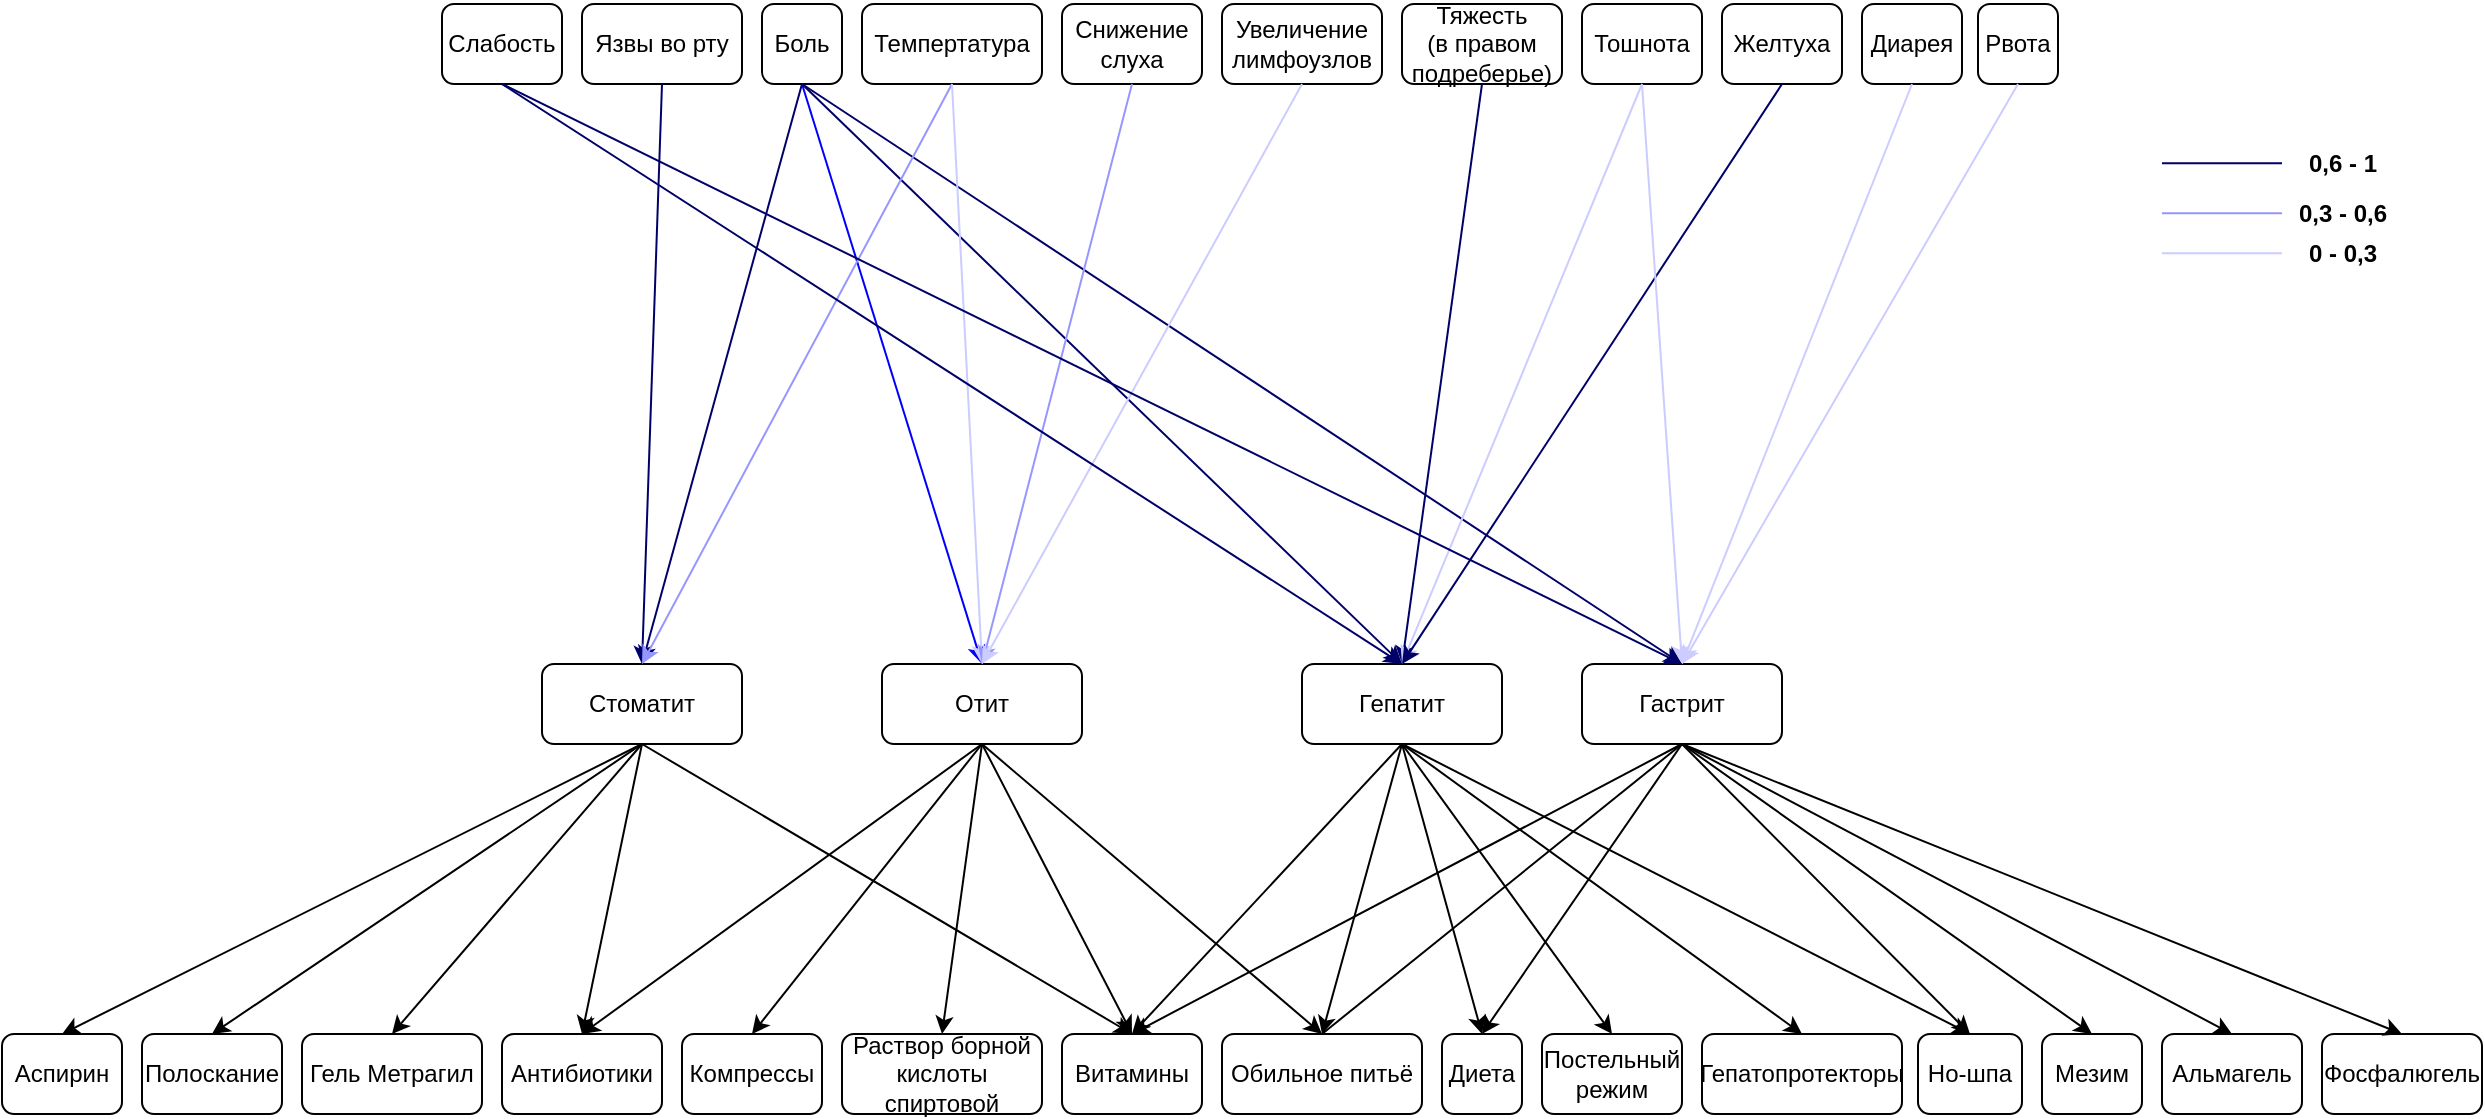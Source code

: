 <mxfile version="20.3.0" type="device"><diagram id="b4h5kUgRZ-CNw8NeNYwp" name="Страница 1"><mxGraphModel dx="1730" dy="564" grid="1" gridSize="10" guides="1" tooltips="1" connect="1" arrows="1" fold="1" page="1" pageScale="1" pageWidth="827" pageHeight="1169" math="0" shadow="0"><root><mxCell id="0"/><mxCell id="1" parent="0"/><mxCell id="UDjj2OOWv_yFhX5vxSLS-1" value="Стоматит" style="rounded=1;whiteSpace=wrap;html=1;" parent="1" vertex="1"><mxGeometry x="60" y="380" width="100" height="40" as="geometry"/></mxCell><mxCell id="UDjj2OOWv_yFhX5vxSLS-2" value="Язвы во рту" style="rounded=1;whiteSpace=wrap;html=1;" parent="1" vertex="1"><mxGeometry x="80" y="50" width="80" height="40" as="geometry"/></mxCell><mxCell id="UDjj2OOWv_yFhX5vxSLS-3" value="Боль" style="rounded=1;whiteSpace=wrap;html=1;" parent="1" vertex="1"><mxGeometry x="170" y="50" width="40" height="40" as="geometry"/></mxCell><mxCell id="UDjj2OOWv_yFhX5vxSLS-4" value="Темпертатура" style="rounded=1;whiteSpace=wrap;html=1;" parent="1" vertex="1"><mxGeometry x="220" y="50" width="90" height="40" as="geometry"/></mxCell><mxCell id="UDjj2OOWv_yFhX5vxSLS-5" value="Отит" style="rounded=1;whiteSpace=wrap;html=1;" parent="1" vertex="1"><mxGeometry x="230" y="380" width="100" height="40" as="geometry"/></mxCell><mxCell id="UDjj2OOWv_yFhX5vxSLS-6" value="Снижение слуха" style="rounded=1;whiteSpace=wrap;html=1;" parent="1" vertex="1"><mxGeometry x="320" y="50" width="70" height="40" as="geometry"/></mxCell><mxCell id="UDjj2OOWv_yFhX5vxSLS-7" value="Увеличение лимфоузлов" style="rounded=1;whiteSpace=wrap;html=1;" parent="1" vertex="1"><mxGeometry x="400" y="50" width="80" height="40" as="geometry"/></mxCell><mxCell id="UDjj2OOWv_yFhX5vxSLS-8" value="Гепатит" style="rounded=1;whiteSpace=wrap;html=1;" parent="1" vertex="1"><mxGeometry x="440" y="380" width="100" height="40" as="geometry"/></mxCell><mxCell id="UDjj2OOWv_yFhX5vxSLS-9" value="Тяжесть &lt;br&gt;(в правом подреберье)" style="rounded=1;whiteSpace=wrap;html=1;" parent="1" vertex="1"><mxGeometry x="490" y="50" width="80" height="40" as="geometry"/></mxCell><mxCell id="UDjj2OOWv_yFhX5vxSLS-10" value="Тошнота" style="rounded=1;whiteSpace=wrap;html=1;" parent="1" vertex="1"><mxGeometry x="580" y="50" width="60" height="40" as="geometry"/></mxCell><mxCell id="UDjj2OOWv_yFhX5vxSLS-11" value="Слабость" style="rounded=1;whiteSpace=wrap;html=1;" parent="1" vertex="1"><mxGeometry x="10" y="50" width="60" height="40" as="geometry"/></mxCell><mxCell id="UDjj2OOWv_yFhX5vxSLS-12" value="Желтуха" style="rounded=1;whiteSpace=wrap;html=1;" parent="1" vertex="1"><mxGeometry x="650" y="50" width="60" height="40" as="geometry"/></mxCell><mxCell id="UDjj2OOWv_yFhX5vxSLS-13" value="Рвота" style="rounded=1;whiteSpace=wrap;html=1;" parent="1" vertex="1"><mxGeometry x="778" y="50" width="40" height="40" as="geometry"/></mxCell><mxCell id="UDjj2OOWv_yFhX5vxSLS-14" value="Диарея" style="rounded=1;whiteSpace=wrap;html=1;" parent="1" vertex="1"><mxGeometry x="720" y="50" width="50" height="40" as="geometry"/></mxCell><mxCell id="UDjj2OOWv_yFhX5vxSLS-15" value="Гастрит" style="rounded=1;whiteSpace=wrap;html=1;" parent="1" vertex="1"><mxGeometry x="580" y="380" width="100" height="40" as="geometry"/></mxCell><mxCell id="UDjj2OOWv_yFhX5vxSLS-16" value="" style="endArrow=classic;html=1;rounded=0;exitX=0.5;exitY=1;exitDx=0;exitDy=0;entryX=0.5;entryY=0;entryDx=0;entryDy=0;strokeColor=#000069;" parent="1" source="UDjj2OOWv_yFhX5vxSLS-3" target="UDjj2OOWv_yFhX5vxSLS-1" edge="1"><mxGeometry width="50" height="50" relative="1" as="geometry"><mxPoint x="420" y="160" as="sourcePoint"/><mxPoint x="470" y="110" as="targetPoint"/></mxGeometry></mxCell><mxCell id="UDjj2OOWv_yFhX5vxSLS-17" value="" style="endArrow=classic;html=1;rounded=0;exitX=0.5;exitY=1;exitDx=0;exitDy=0;entryX=0.5;entryY=0;entryDx=0;entryDy=0;strokeColor=#0000FF;" parent="1" source="UDjj2OOWv_yFhX5vxSLS-3" target="UDjj2OOWv_yFhX5vxSLS-5" edge="1"><mxGeometry width="50" height="50" relative="1" as="geometry"><mxPoint x="420" y="160" as="sourcePoint"/><mxPoint x="470" y="110" as="targetPoint"/></mxGeometry></mxCell><mxCell id="UDjj2OOWv_yFhX5vxSLS-18" value="" style="endArrow=classic;html=1;rounded=0;exitX=0.5;exitY=1;exitDx=0;exitDy=0;entryX=0.5;entryY=0;entryDx=0;entryDy=0;strokeColor=#000069;" parent="1" source="UDjj2OOWv_yFhX5vxSLS-3" target="UDjj2OOWv_yFhX5vxSLS-8" edge="1"><mxGeometry width="50" height="50" relative="1" as="geometry"><mxPoint x="249" y="100" as="sourcePoint"/><mxPoint x="320" y="390" as="targetPoint"/></mxGeometry></mxCell><mxCell id="UDjj2OOWv_yFhX5vxSLS-19" value="" style="endArrow=classic;html=1;rounded=0;exitX=0.5;exitY=1;exitDx=0;exitDy=0;entryX=0.5;entryY=0;entryDx=0;entryDy=0;strokeColor=#000069;" parent="1" source="UDjj2OOWv_yFhX5vxSLS-3" target="UDjj2OOWv_yFhX5vxSLS-15" edge="1"><mxGeometry width="50" height="50" relative="1" as="geometry"><mxPoint x="259" y="110" as="sourcePoint"/><mxPoint x="330" y="400" as="targetPoint"/></mxGeometry></mxCell><mxCell id="UDjj2OOWv_yFhX5vxSLS-20" value="" style="endArrow=classic;html=1;rounded=0;exitX=0.5;exitY=1;exitDx=0;exitDy=0;entryX=0.5;entryY=0;entryDx=0;entryDy=0;strokeColor=#000069;" parent="1" source="UDjj2OOWv_yFhX5vxSLS-2" target="UDjj2OOWv_yFhX5vxSLS-1" edge="1"><mxGeometry width="50" height="50" relative="1" as="geometry"><mxPoint x="420" y="160" as="sourcePoint"/><mxPoint x="470" y="110" as="targetPoint"/></mxGeometry></mxCell><mxCell id="UDjj2OOWv_yFhX5vxSLS-21" value="" style="endArrow=classic;html=1;rounded=0;exitX=0.5;exitY=1;exitDx=0;exitDy=0;entryX=0.5;entryY=0;entryDx=0;entryDy=0;strokeColor=#9696FF;" parent="1" source="UDjj2OOWv_yFhX5vxSLS-4" target="UDjj2OOWv_yFhX5vxSLS-1" edge="1"><mxGeometry width="50" height="50" relative="1" as="geometry"><mxPoint x="420" y="160" as="sourcePoint"/><mxPoint x="470" y="110" as="targetPoint"/></mxGeometry></mxCell><mxCell id="UDjj2OOWv_yFhX5vxSLS-22" value="" style="endArrow=classic;html=1;rounded=0;exitX=0.5;exitY=1;exitDx=0;exitDy=0;entryX=0.5;entryY=0;entryDx=0;entryDy=0;strokeColor=#CCCCFF;" parent="1" source="UDjj2OOWv_yFhX5vxSLS-4" target="UDjj2OOWv_yFhX5vxSLS-5" edge="1"><mxGeometry width="50" height="50" relative="1" as="geometry"><mxPoint x="320" y="100" as="sourcePoint"/><mxPoint x="470" y="110" as="targetPoint"/></mxGeometry></mxCell><mxCell id="UDjj2OOWv_yFhX5vxSLS-23" value="" style="endArrow=classic;html=1;rounded=0;exitX=0.5;exitY=1;exitDx=0;exitDy=0;entryX=0.5;entryY=0;entryDx=0;entryDy=0;strokeColor=#9696FF;" parent="1" source="UDjj2OOWv_yFhX5vxSLS-6" target="UDjj2OOWv_yFhX5vxSLS-5" edge="1"><mxGeometry width="50" height="50" relative="1" as="geometry"><mxPoint x="420" y="160" as="sourcePoint"/><mxPoint x="470" y="110" as="targetPoint"/></mxGeometry></mxCell><mxCell id="UDjj2OOWv_yFhX5vxSLS-24" value="" style="endArrow=classic;html=1;rounded=0;exitX=0.5;exitY=1;exitDx=0;exitDy=0;entryX=0.5;entryY=0;entryDx=0;entryDy=0;strokeColor=#CCCCFF;" parent="1" source="UDjj2OOWv_yFhX5vxSLS-7" target="UDjj2OOWv_yFhX5vxSLS-5" edge="1"><mxGeometry width="50" height="50" relative="1" as="geometry"><mxPoint x="420" y="160" as="sourcePoint"/><mxPoint x="470" y="110" as="targetPoint"/></mxGeometry></mxCell><mxCell id="UDjj2OOWv_yFhX5vxSLS-25" value="" style="endArrow=classic;html=1;rounded=0;exitX=0.5;exitY=1;exitDx=0;exitDy=0;entryX=0.5;entryY=0;entryDx=0;entryDy=0;strokeColor=#000069;" parent="1" source="UDjj2OOWv_yFhX5vxSLS-9" target="UDjj2OOWv_yFhX5vxSLS-8" edge="1"><mxGeometry width="50" height="50" relative="1" as="geometry"><mxPoint x="420" y="160" as="sourcePoint"/><mxPoint x="470" y="110" as="targetPoint"/></mxGeometry></mxCell><mxCell id="UDjj2OOWv_yFhX5vxSLS-26" value="" style="endArrow=classic;html=1;rounded=0;exitX=0.5;exitY=1;exitDx=0;exitDy=0;entryX=0.5;entryY=0;entryDx=0;entryDy=0;strokeColor=#CCCCFF;" parent="1" source="UDjj2OOWv_yFhX5vxSLS-10" target="UDjj2OOWv_yFhX5vxSLS-8" edge="1"><mxGeometry width="50" height="50" relative="1" as="geometry"><mxPoint x="420" y="160" as="sourcePoint"/><mxPoint x="470" y="110" as="targetPoint"/></mxGeometry></mxCell><mxCell id="UDjj2OOWv_yFhX5vxSLS-27" value="" style="endArrow=classic;html=1;rounded=0;exitX=0.5;exitY=1;exitDx=0;exitDy=0;entryX=0.5;entryY=0;entryDx=0;entryDy=0;strokeColor=#000069;" parent="1" source="UDjj2OOWv_yFhX5vxSLS-11" target="UDjj2OOWv_yFhX5vxSLS-8" edge="1"><mxGeometry width="50" height="50" relative="1" as="geometry"><mxPoint x="250" y="160" as="sourcePoint"/><mxPoint x="470" y="110" as="targetPoint"/></mxGeometry></mxCell><mxCell id="UDjj2OOWv_yFhX5vxSLS-28" value="" style="endArrow=classic;html=1;rounded=0;exitX=0.5;exitY=1;exitDx=0;exitDy=0;entryX=0.5;entryY=0;entryDx=0;entryDy=0;strokeColor=#000069;" parent="1" source="UDjj2OOWv_yFhX5vxSLS-12" target="UDjj2OOWv_yFhX5vxSLS-8" edge="1"><mxGeometry width="50" height="50" relative="1" as="geometry"><mxPoint x="420" y="160" as="sourcePoint"/><mxPoint x="470" y="110" as="targetPoint"/></mxGeometry></mxCell><mxCell id="UDjj2OOWv_yFhX5vxSLS-29" value="" style="endArrow=classic;html=1;rounded=0;exitX=0.5;exitY=1;exitDx=0;exitDy=0;entryX=0.5;entryY=0;entryDx=0;entryDy=0;strokeColor=#CCCCFF;" parent="1" source="UDjj2OOWv_yFhX5vxSLS-10" target="UDjj2OOWv_yFhX5vxSLS-15" edge="1"><mxGeometry width="50" height="50" relative="1" as="geometry"><mxPoint x="420" y="160" as="sourcePoint"/><mxPoint x="470" y="110" as="targetPoint"/></mxGeometry></mxCell><mxCell id="UDjj2OOWv_yFhX5vxSLS-30" value="" style="endArrow=classic;html=1;rounded=0;exitX=0.5;exitY=1;exitDx=0;exitDy=0;entryX=0.5;entryY=0;entryDx=0;entryDy=0;strokeColor=#CCCCFF;" parent="1" source="UDjj2OOWv_yFhX5vxSLS-13" target="UDjj2OOWv_yFhX5vxSLS-15" edge="1"><mxGeometry width="50" height="50" relative="1" as="geometry"><mxPoint x="420" y="160" as="sourcePoint"/><mxPoint x="470" y="110" as="targetPoint"/></mxGeometry></mxCell><mxCell id="UDjj2OOWv_yFhX5vxSLS-31" value="" style="endArrow=classic;html=1;rounded=0;exitX=0.5;exitY=1;exitDx=0;exitDy=0;entryX=0.5;entryY=0;entryDx=0;entryDy=0;strokeColor=#CCCCFF;" parent="1" source="UDjj2OOWv_yFhX5vxSLS-14" target="UDjj2OOWv_yFhX5vxSLS-15" edge="1"><mxGeometry width="50" height="50" relative="1" as="geometry"><mxPoint x="420" y="160" as="sourcePoint"/><mxPoint x="470" y="110" as="targetPoint"/></mxGeometry></mxCell><mxCell id="UDjj2OOWv_yFhX5vxSLS-32" value="" style="endArrow=classic;html=1;rounded=0;exitX=0.5;exitY=1;exitDx=0;exitDy=0;entryX=0.5;entryY=0;entryDx=0;entryDy=0;strokeColor=#000069;" parent="1" source="UDjj2OOWv_yFhX5vxSLS-11" target="UDjj2OOWv_yFhX5vxSLS-15" edge="1"><mxGeometry width="50" height="50" relative="1" as="geometry"><mxPoint x="420" y="160" as="sourcePoint"/><mxPoint x="470" y="110" as="targetPoint"/></mxGeometry></mxCell><mxCell id="UDjj2OOWv_yFhX5vxSLS-33" value="Полоскание" style="rounded=1;whiteSpace=wrap;html=1;" parent="1" vertex="1"><mxGeometry x="-140" y="565" width="70" height="40" as="geometry"/></mxCell><mxCell id="UDjj2OOWv_yFhX5vxSLS-34" value="Антибиотики" style="rounded=1;whiteSpace=wrap;html=1;" parent="1" vertex="1"><mxGeometry x="40" y="565" width="80" height="40" as="geometry"/></mxCell><mxCell id="UDjj2OOWv_yFhX5vxSLS-36" value="Гель Метрагил" style="rounded=1;whiteSpace=wrap;html=1;" parent="1" vertex="1"><mxGeometry x="-60" y="565" width="90" height="40" as="geometry"/></mxCell><mxCell id="UDjj2OOWv_yFhX5vxSLS-37" value="Аспирин" style="rounded=1;whiteSpace=wrap;html=1;" parent="1" vertex="1"><mxGeometry x="-210" y="565" width="60" height="40" as="geometry"/></mxCell><mxCell id="UDjj2OOWv_yFhX5vxSLS-38" value="Витамины" style="rounded=1;whiteSpace=wrap;html=1;" parent="1" vertex="1"><mxGeometry x="320" y="565" width="70" height="40" as="geometry"/></mxCell><mxCell id="UDjj2OOWv_yFhX5vxSLS-39" value="Компрессы" style="rounded=1;whiteSpace=wrap;html=1;" parent="1" vertex="1"><mxGeometry x="130" y="565" width="70" height="40" as="geometry"/></mxCell><mxCell id="UDjj2OOWv_yFhX5vxSLS-40" value="Раствор борной кислоты спиртовой" style="rounded=1;whiteSpace=wrap;html=1;" parent="1" vertex="1"><mxGeometry x="210" y="565" width="100" height="40" as="geometry"/></mxCell><mxCell id="UDjj2OOWv_yFhX5vxSLS-42" value="Постельный режим" style="rounded=1;whiteSpace=wrap;html=1;" parent="1" vertex="1"><mxGeometry x="560" y="565" width="70" height="40" as="geometry"/></mxCell><mxCell id="UDjj2OOWv_yFhX5vxSLS-43" value="Диета" style="rounded=1;whiteSpace=wrap;html=1;" parent="1" vertex="1"><mxGeometry x="510" y="565" width="40" height="40" as="geometry"/></mxCell><mxCell id="UDjj2OOWv_yFhX5vxSLS-45" value="Гепатопротекторы" style="rounded=1;whiteSpace=wrap;html=1;" parent="1" vertex="1"><mxGeometry x="640" y="565" width="100" height="40" as="geometry"/></mxCell><mxCell id="UDjj2OOWv_yFhX5vxSLS-46" value="Но-шпа" style="rounded=1;whiteSpace=wrap;html=1;" parent="1" vertex="1"><mxGeometry x="748" y="565" width="52" height="40" as="geometry"/></mxCell><mxCell id="UDjj2OOWv_yFhX5vxSLS-47" value="Альмагель" style="rounded=1;whiteSpace=wrap;html=1;" parent="1" vertex="1"><mxGeometry x="870" y="565" width="70" height="40" as="geometry"/></mxCell><mxCell id="UDjj2OOWv_yFhX5vxSLS-48" value="Фосфалюгель" style="rounded=1;whiteSpace=wrap;html=1;" parent="1" vertex="1"><mxGeometry x="950" y="565" width="80" height="40" as="geometry"/></mxCell><mxCell id="UDjj2OOWv_yFhX5vxSLS-49" value="Мезим" style="rounded=1;whiteSpace=wrap;html=1;" parent="1" vertex="1"><mxGeometry x="810" y="565" width="50" height="40" as="geometry"/></mxCell><mxCell id="UDjj2OOWv_yFhX5vxSLS-51" value="" style="endArrow=classic;html=1;rounded=0;exitX=0.5;exitY=1;exitDx=0;exitDy=0;entryX=0.5;entryY=0;entryDx=0;entryDy=0;" parent="1" source="UDjj2OOWv_yFhX5vxSLS-1" target="UDjj2OOWv_yFhX5vxSLS-33" edge="1"><mxGeometry width="50" height="50" relative="1" as="geometry"><mxPoint x="360" y="640" as="sourcePoint"/><mxPoint x="410" y="590" as="targetPoint"/></mxGeometry></mxCell><mxCell id="UDjj2OOWv_yFhX5vxSLS-52" value="" style="endArrow=classic;html=1;rounded=0;exitX=0.5;exitY=1;exitDx=0;exitDy=0;entryX=0.5;entryY=0;entryDx=0;entryDy=0;" parent="1" source="UDjj2OOWv_yFhX5vxSLS-1" target="UDjj2OOWv_yFhX5vxSLS-36" edge="1"><mxGeometry width="50" height="50" relative="1" as="geometry"><mxPoint x="360" y="640" as="sourcePoint"/><mxPoint x="410" y="590" as="targetPoint"/></mxGeometry></mxCell><mxCell id="UDjj2OOWv_yFhX5vxSLS-53" value="" style="endArrow=classic;html=1;rounded=0;exitX=0.5;exitY=1;exitDx=0;exitDy=0;entryX=0.5;entryY=0;entryDx=0;entryDy=0;" parent="1" source="UDjj2OOWv_yFhX5vxSLS-1" target="UDjj2OOWv_yFhX5vxSLS-38" edge="1"><mxGeometry width="50" height="50" relative="1" as="geometry"><mxPoint x="360" y="640" as="sourcePoint"/><mxPoint x="410" y="590" as="targetPoint"/></mxGeometry></mxCell><mxCell id="UDjj2OOWv_yFhX5vxSLS-54" value="" style="endArrow=classic;html=1;rounded=0;exitX=0.5;exitY=1;exitDx=0;exitDy=0;entryX=0.5;entryY=0;entryDx=0;entryDy=0;" parent="1" source="UDjj2OOWv_yFhX5vxSLS-1" target="UDjj2OOWv_yFhX5vxSLS-34" edge="1"><mxGeometry width="50" height="50" relative="1" as="geometry"><mxPoint x="360" y="640" as="sourcePoint"/><mxPoint x="410" y="590" as="targetPoint"/></mxGeometry></mxCell><mxCell id="UDjj2OOWv_yFhX5vxSLS-55" value="" style="endArrow=classic;html=1;rounded=0;exitX=0.5;exitY=1;exitDx=0;exitDy=0;entryX=0.5;entryY=0;entryDx=0;entryDy=0;" parent="1" source="UDjj2OOWv_yFhX5vxSLS-5" target="UDjj2OOWv_yFhX5vxSLS-39" edge="1"><mxGeometry width="50" height="50" relative="1" as="geometry"><mxPoint x="360" y="640" as="sourcePoint"/><mxPoint x="410" y="590" as="targetPoint"/></mxGeometry></mxCell><mxCell id="UDjj2OOWv_yFhX5vxSLS-57" value="" style="endArrow=classic;html=1;rounded=0;exitX=0.5;exitY=1;exitDx=0;exitDy=0;entryX=0.5;entryY=0;entryDx=0;entryDy=0;" parent="1" source="UDjj2OOWv_yFhX5vxSLS-5" target="UDjj2OOWv_yFhX5vxSLS-40" edge="1"><mxGeometry width="50" height="50" relative="1" as="geometry"><mxPoint x="360" y="640" as="sourcePoint"/><mxPoint x="410" y="590" as="targetPoint"/></mxGeometry></mxCell><mxCell id="UDjj2OOWv_yFhX5vxSLS-58" value="" style="endArrow=classic;html=1;rounded=0;exitX=0.5;exitY=1;exitDx=0;exitDy=0;entryX=0.5;entryY=0;entryDx=0;entryDy=0;" parent="1" source="UDjj2OOWv_yFhX5vxSLS-5" target="UDjj2OOWv_yFhX5vxSLS-34" edge="1"><mxGeometry width="50" height="50" relative="1" as="geometry"><mxPoint x="360" y="640" as="sourcePoint"/><mxPoint x="410" y="590" as="targetPoint"/></mxGeometry></mxCell><mxCell id="UDjj2OOWv_yFhX5vxSLS-59" value="" style="endArrow=classic;html=1;rounded=0;exitX=0.5;exitY=1;exitDx=0;exitDy=0;entryX=0.5;entryY=0;entryDx=0;entryDy=0;" parent="1" source="UDjj2OOWv_yFhX5vxSLS-5" target="UDjj2OOWv_yFhX5vxSLS-38" edge="1"><mxGeometry width="50" height="50" relative="1" as="geometry"><mxPoint x="360" y="640" as="sourcePoint"/><mxPoint x="410" y="590" as="targetPoint"/></mxGeometry></mxCell><mxCell id="UDjj2OOWv_yFhX5vxSLS-60" value="" style="endArrow=classic;html=1;rounded=0;exitX=0.5;exitY=1;exitDx=0;exitDy=0;entryX=0.5;entryY=0;entryDx=0;entryDy=0;" parent="1" source="UDjj2OOWv_yFhX5vxSLS-5" target="UDjj2OOWv_yFhX5vxSLS-41" edge="1"><mxGeometry width="50" height="50" relative="1" as="geometry"><mxPoint x="360" y="640" as="sourcePoint"/><mxPoint x="410" y="590" as="targetPoint"/></mxGeometry></mxCell><mxCell id="UDjj2OOWv_yFhX5vxSLS-61" value="" style="endArrow=classic;html=1;rounded=0;exitX=0.5;exitY=1;exitDx=0;exitDy=0;entryX=0.5;entryY=0;entryDx=0;entryDy=0;" parent="1" source="UDjj2OOWv_yFhX5vxSLS-8" target="UDjj2OOWv_yFhX5vxSLS-42" edge="1"><mxGeometry width="50" height="50" relative="1" as="geometry"><mxPoint x="360" y="640" as="sourcePoint"/><mxPoint x="410" y="590" as="targetPoint"/></mxGeometry></mxCell><mxCell id="UDjj2OOWv_yFhX5vxSLS-62" value="" style="endArrow=classic;html=1;rounded=0;exitX=0.5;exitY=1;exitDx=0;exitDy=0;entryX=0.5;entryY=0;entryDx=0;entryDy=0;" parent="1" source="UDjj2OOWv_yFhX5vxSLS-8" target="UDjj2OOWv_yFhX5vxSLS-43" edge="1"><mxGeometry width="50" height="50" relative="1" as="geometry"><mxPoint x="360" y="640" as="sourcePoint"/><mxPoint x="410" y="590" as="targetPoint"/></mxGeometry></mxCell><mxCell id="UDjj2OOWv_yFhX5vxSLS-63" value="" style="endArrow=classic;html=1;rounded=0;exitX=0.5;exitY=1;exitDx=0;exitDy=0;entryX=0.5;entryY=0;entryDx=0;entryDy=0;" parent="1" source="UDjj2OOWv_yFhX5vxSLS-8" target="UDjj2OOWv_yFhX5vxSLS-41" edge="1"><mxGeometry width="50" height="50" relative="1" as="geometry"><mxPoint x="360" y="640" as="sourcePoint"/><mxPoint x="410" y="590" as="targetPoint"/></mxGeometry></mxCell><mxCell id="UDjj2OOWv_yFhX5vxSLS-64" value="" style="endArrow=classic;html=1;rounded=0;exitX=0.5;exitY=1;exitDx=0;exitDy=0;entryX=0.5;entryY=0;entryDx=0;entryDy=0;" parent="1" source="UDjj2OOWv_yFhX5vxSLS-8" target="UDjj2OOWv_yFhX5vxSLS-38" edge="1"><mxGeometry width="50" height="50" relative="1" as="geometry"><mxPoint x="360" y="640" as="sourcePoint"/><mxPoint x="410" y="590" as="targetPoint"/></mxGeometry></mxCell><mxCell id="UDjj2OOWv_yFhX5vxSLS-65" value="" style="endArrow=classic;html=1;rounded=0;exitX=0.5;exitY=1;exitDx=0;exitDy=0;entryX=0.5;entryY=0;entryDx=0;entryDy=0;" parent="1" source="UDjj2OOWv_yFhX5vxSLS-8" target="UDjj2OOWv_yFhX5vxSLS-46" edge="1"><mxGeometry width="50" height="50" relative="1" as="geometry"><mxPoint x="360" y="640" as="sourcePoint"/><mxPoint x="410" y="590" as="targetPoint"/></mxGeometry></mxCell><mxCell id="UDjj2OOWv_yFhX5vxSLS-66" value="" style="endArrow=classic;html=1;rounded=0;exitX=0.5;exitY=1;exitDx=0;exitDy=0;entryX=0.5;entryY=0;entryDx=0;entryDy=0;" parent="1" source="UDjj2OOWv_yFhX5vxSLS-15" target="UDjj2OOWv_yFhX5vxSLS-43" edge="1"><mxGeometry width="50" height="50" relative="1" as="geometry"><mxPoint x="360" y="640" as="sourcePoint"/><mxPoint x="410" y="590" as="targetPoint"/></mxGeometry></mxCell><mxCell id="UDjj2OOWv_yFhX5vxSLS-67" value="" style="endArrow=classic;html=1;rounded=0;exitX=0.5;exitY=1;exitDx=0;exitDy=0;entryX=0.5;entryY=0;entryDx=0;entryDy=0;" parent="1" source="UDjj2OOWv_yFhX5vxSLS-15" target="UDjj2OOWv_yFhX5vxSLS-47" edge="1"><mxGeometry width="50" height="50" relative="1" as="geometry"><mxPoint x="360" y="640" as="sourcePoint"/><mxPoint x="410" y="590" as="targetPoint"/></mxGeometry></mxCell><mxCell id="UDjj2OOWv_yFhX5vxSLS-68" value="" style="endArrow=classic;html=1;rounded=0;exitX=0.5;exitY=1;exitDx=0;exitDy=0;entryX=0.5;entryY=0;entryDx=0;entryDy=0;startArrow=none;" parent="1" source="UDjj2OOWv_yFhX5vxSLS-15" target="UDjj2OOWv_yFhX5vxSLS-48" edge="1"><mxGeometry width="50" height="50" relative="1" as="geometry"><mxPoint x="360" y="640" as="sourcePoint"/><mxPoint x="410" y="590" as="targetPoint"/></mxGeometry></mxCell><mxCell id="UDjj2OOWv_yFhX5vxSLS-69" value="" style="endArrow=classic;html=1;rounded=0;exitX=0.5;exitY=1;exitDx=0;exitDy=0;entryX=0.5;entryY=0;entryDx=0;entryDy=0;" parent="1" source="UDjj2OOWv_yFhX5vxSLS-15" target="UDjj2OOWv_yFhX5vxSLS-38" edge="1"><mxGeometry width="50" height="50" relative="1" as="geometry"><mxPoint x="360" y="640" as="sourcePoint"/><mxPoint x="410" y="590" as="targetPoint"/></mxGeometry></mxCell><mxCell id="UDjj2OOWv_yFhX5vxSLS-70" value="" style="endArrow=classic;html=1;rounded=0;exitX=0.5;exitY=1;exitDx=0;exitDy=0;entryX=0.5;entryY=0;entryDx=0;entryDy=0;" parent="1" source="UDjj2OOWv_yFhX5vxSLS-15" target="UDjj2OOWv_yFhX5vxSLS-46" edge="1"><mxGeometry width="50" height="50" relative="1" as="geometry"><mxPoint x="360" y="640" as="sourcePoint"/><mxPoint x="410" y="590" as="targetPoint"/></mxGeometry></mxCell><mxCell id="UDjj2OOWv_yFhX5vxSLS-71" value="" style="endArrow=classic;html=1;rounded=0;exitX=0.5;exitY=1;exitDx=0;exitDy=0;entryX=0.5;entryY=0;entryDx=0;entryDy=0;" parent="1" source="UDjj2OOWv_yFhX5vxSLS-15" target="UDjj2OOWv_yFhX5vxSLS-49" edge="1"><mxGeometry width="50" height="50" relative="1" as="geometry"><mxPoint x="360" y="640" as="sourcePoint"/><mxPoint x="410" y="590" as="targetPoint"/></mxGeometry></mxCell><mxCell id="UDjj2OOWv_yFhX5vxSLS-41" value="Обильное питьё" style="rounded=1;whiteSpace=wrap;html=1;" parent="1" vertex="1"><mxGeometry x="400" y="565" width="100" height="40" as="geometry"/></mxCell><mxCell id="UDjj2OOWv_yFhX5vxSLS-72" value="" style="endArrow=none;html=1;rounded=0;exitX=0.5;exitY=1;exitDx=0;exitDy=0;entryX=0.5;entryY=0;entryDx=0;entryDy=0;" parent="1" source="UDjj2OOWv_yFhX5vxSLS-15" target="UDjj2OOWv_yFhX5vxSLS-41" edge="1"><mxGeometry width="50" height="50" relative="1" as="geometry"><mxPoint x="630" y="420" as="sourcePoint"/><mxPoint x="340" y="780" as="targetPoint"/></mxGeometry></mxCell><mxCell id="UDjj2OOWv_yFhX5vxSLS-73" value="" style="endArrow=classic;html=1;rounded=0;exitX=0.5;exitY=1;exitDx=0;exitDy=0;entryX=0.5;entryY=0;entryDx=0;entryDy=0;" parent="1" source="UDjj2OOWv_yFhX5vxSLS-1" target="UDjj2OOWv_yFhX5vxSLS-37" edge="1"><mxGeometry width="50" height="50" relative="1" as="geometry"><mxPoint x="360" y="640" as="sourcePoint"/><mxPoint x="410" y="590" as="targetPoint"/></mxGeometry></mxCell><mxCell id="UDjj2OOWv_yFhX5vxSLS-74" value="" style="endArrow=classic;html=1;rounded=0;exitX=0.5;exitY=1;exitDx=0;exitDy=0;entryX=0.5;entryY=0;entryDx=0;entryDy=0;" parent="1" source="UDjj2OOWv_yFhX5vxSLS-8" target="UDjj2OOWv_yFhX5vxSLS-45" edge="1"><mxGeometry width="50" height="50" relative="1" as="geometry"><mxPoint x="360" y="640" as="sourcePoint"/><mxPoint x="410" y="590" as="targetPoint"/></mxGeometry></mxCell><mxCell id="m7DCJLN-aYZaLYhk5IDj-2" value="" style="endArrow=none;html=1;rounded=0;strokeColor=#000069;" edge="1" parent="1"><mxGeometry width="50" height="50" relative="1" as="geometry"><mxPoint x="870" y="129.57" as="sourcePoint"/><mxPoint x="930" y="129.57" as="targetPoint"/></mxGeometry></mxCell><mxCell id="m7DCJLN-aYZaLYhk5IDj-3" value="" style="endArrow=none;html=1;rounded=0;strokeColor=#9696FF;" edge="1" parent="1"><mxGeometry width="50" height="50" relative="1" as="geometry"><mxPoint x="870" y="154.57" as="sourcePoint"/><mxPoint x="930" y="154.57" as="targetPoint"/></mxGeometry></mxCell><mxCell id="m7DCJLN-aYZaLYhk5IDj-4" value="" style="endArrow=none;html=1;rounded=0;strokeColor=#CCCCFF;" edge="1" parent="1"><mxGeometry width="50" height="50" relative="1" as="geometry"><mxPoint x="870" y="174.57" as="sourcePoint"/><mxPoint x="930" y="174.57" as="targetPoint"/></mxGeometry></mxCell><mxCell id="m7DCJLN-aYZaLYhk5IDj-5" value="&lt;b&gt;0,6 - 1&lt;/b&gt;" style="text;html=1;align=center;verticalAlign=middle;resizable=0;points=[];autosize=1;strokeColor=none;fillColor=none;" vertex="1" parent="1"><mxGeometry x="930" y="115" width="60" height="30" as="geometry"/></mxCell><mxCell id="m7DCJLN-aYZaLYhk5IDj-6" value="&lt;b&gt;0,3 - 0,6&lt;/b&gt;" style="text;html=1;align=center;verticalAlign=middle;resizable=0;points=[];autosize=1;strokeColor=none;fillColor=none;" vertex="1" parent="1"><mxGeometry x="925" y="140" width="70" height="30" as="geometry"/></mxCell><mxCell id="m7DCJLN-aYZaLYhk5IDj-7" value="&lt;b&gt;0 - 0,3&lt;/b&gt;" style="text;html=1;align=center;verticalAlign=middle;resizable=0;points=[];autosize=1;strokeColor=none;fillColor=none;" vertex="1" parent="1"><mxGeometry x="930" y="160" width="60" height="30" as="geometry"/></mxCell></root></mxGraphModel></diagram></mxfile>